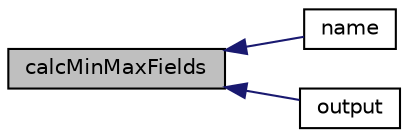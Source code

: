 digraph "calcMinMaxFields"
{
  bgcolor="transparent";
  edge [fontname="Helvetica",fontsize="10",labelfontname="Helvetica",labelfontsize="10"];
  node [fontname="Helvetica",fontsize="10",shape=record];
  rankdir="LR";
  Node1 [label="calcMinMaxFields",height=0.2,width=0.4,color="black", fillcolor="grey75", style="filled", fontcolor="black"];
  Node1 -> Node2 [dir="back",color="midnightblue",fontsize="10",style="solid",fontname="Helvetica"];
  Node2 [label="name",height=0.2,width=0.4,color="black",URL="$a00777.html#af34301b2a007a0daccad2eec475d6a90",tooltip="Return name of the set of field min/max. "];
  Node1 -> Node3 [dir="back",color="midnightblue",fontsize="10",style="solid",fontname="Helvetica"];
  Node3 [label="output",height=0.2,width=0.4,color="black",URL="$a00777.html#a78575b5ba2d2ef52e1f929e268610917",tooltip="Helper function to write the output. "];
}
